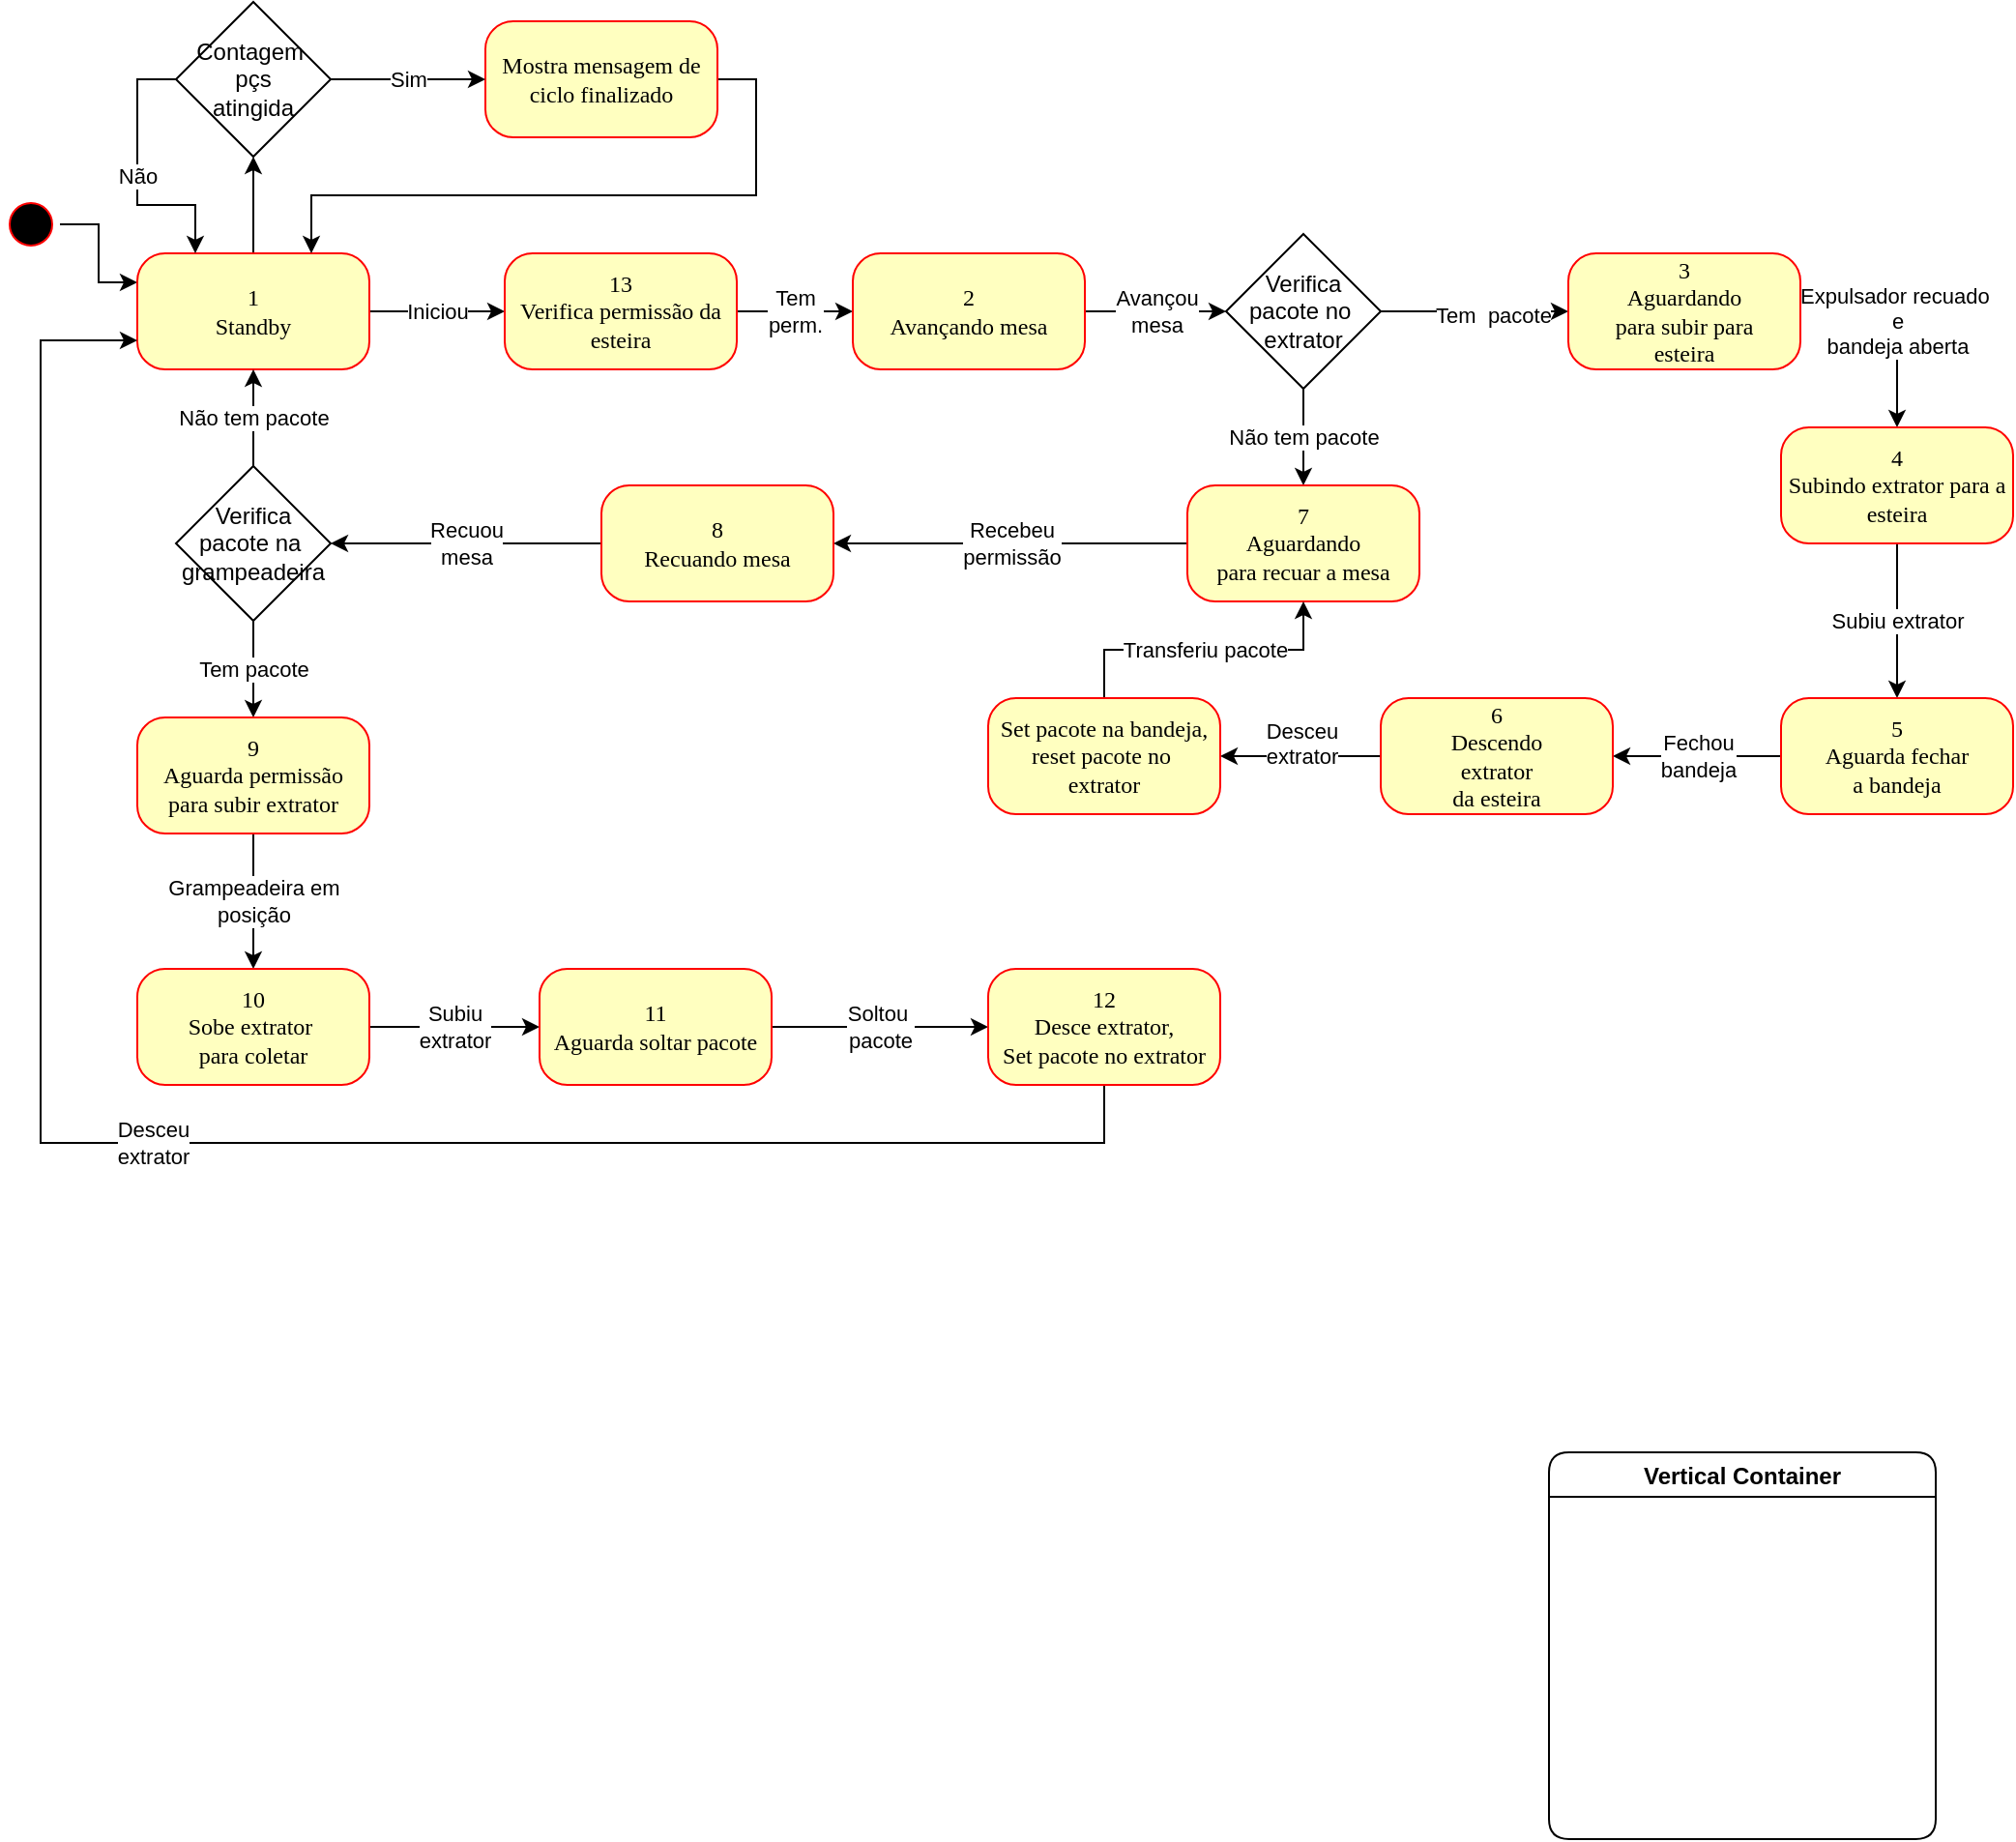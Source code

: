 <mxfile version="20.6.0" type="github">
  <diagram name="Page-1" id="58cdce13-f638-feb5-8d6f-7d28b1aa9fa0">
    <mxGraphModel dx="898" dy="510" grid="1" gridSize="10" guides="1" tooltips="1" connect="1" arrows="1" fold="1" page="1" pageScale="1" pageWidth="1100" pageHeight="850" background="none" math="0" shadow="0">
      <root>
        <mxCell id="0" />
        <mxCell id="1" parent="0" />
        <mxCell id="8N6I14WKacHsOnJNkDoR-93" style="edgeStyle=orthogonalEdgeStyle;rounded=0;orthogonalLoop=1;jettySize=auto;html=1;exitX=0;exitY=0.5;exitDx=0;exitDy=0;entryX=0;entryY=0.25;entryDx=0;entryDy=0;" parent="1" source="382b91b5511bd0f7-1" target="382b91b5511bd0f7-6" edge="1">
          <mxGeometry relative="1" as="geometry" />
        </mxCell>
        <mxCell id="382b91b5511bd0f7-1" value="" style="ellipse;html=1;shape=startState;fillColor=#000000;strokeColor=#ff0000;rounded=1;shadow=0;comic=0;labelBackgroundColor=none;fontFamily=Verdana;fontSize=12;fontColor=#000000;align=center;direction=west;" parent="1" vertex="1">
          <mxGeometry x="40" y="100" width="30" height="30" as="geometry" />
        </mxCell>
        <mxCell id="8N6I14WKacHsOnJNkDoR-80" value="Tem&lt;br&gt;perm." style="edgeStyle=orthogonalEdgeStyle;rounded=0;orthogonalLoop=1;jettySize=auto;html=1;exitX=1;exitY=0.5;exitDx=0;exitDy=0;startArrow=none;" parent="1" source="Hq3AqEMyQQPPXSv5HUvZ-1" target="382b91b5511bd0f7-7" edge="1">
          <mxGeometry relative="1" as="geometry">
            <mxPoint x="270" y="60" as="targetPoint" />
          </mxGeometry>
        </mxCell>
        <mxCell id="-9OwRvuo03_8MSpaAuux-5" style="edgeStyle=orthogonalEdgeStyle;rounded=0;orthogonalLoop=1;jettySize=auto;html=1;exitX=0.5;exitY=0;exitDx=0;exitDy=0;entryX=0.5;entryY=1;entryDx=0;entryDy=0;" parent="1" source="382b91b5511bd0f7-6" target="-9OwRvuo03_8MSpaAuux-3" edge="1">
          <mxGeometry relative="1" as="geometry" />
        </mxCell>
        <mxCell id="Hq3AqEMyQQPPXSv5HUvZ-3" value="Iniciou" style="edgeStyle=orthogonalEdgeStyle;rounded=0;orthogonalLoop=1;jettySize=auto;html=1;" edge="1" parent="1" source="382b91b5511bd0f7-6" target="Hq3AqEMyQQPPXSv5HUvZ-1">
          <mxGeometry relative="1" as="geometry" />
        </mxCell>
        <mxCell id="382b91b5511bd0f7-6" value="1&lt;br&gt;Standby" style="rounded=1;whiteSpace=wrap;html=1;arcSize=24;fillColor=#ffffc0;strokeColor=#ff0000;shadow=0;comic=0;labelBackgroundColor=none;fontFamily=Verdana;fontSize=12;fontColor=#000000;align=center;" parent="1" vertex="1">
          <mxGeometry x="110" y="130" width="120" height="60" as="geometry" />
        </mxCell>
        <mxCell id="8N6I14WKacHsOnJNkDoR-79" value="Avançou&lt;br&gt;mesa" style="edgeStyle=orthogonalEdgeStyle;rounded=0;orthogonalLoop=1;jettySize=auto;html=1;exitX=1;exitY=0.5;exitDx=0;exitDy=0;entryX=0;entryY=0.5;entryDx=0;entryDy=0;" parent="1" source="382b91b5511bd0f7-7" target="8N6I14WKacHsOnJNkDoR-22" edge="1">
          <mxGeometry relative="1" as="geometry" />
        </mxCell>
        <mxCell id="382b91b5511bd0f7-7" value="2&lt;br&gt;Avançando mesa" style="rounded=1;whiteSpace=wrap;html=1;arcSize=24;fillColor=#ffffc0;strokeColor=#ff0000;shadow=0;comic=0;labelBackgroundColor=none;fontFamily=Verdana;fontSize=12;fontColor=#000000;align=center;" parent="1" vertex="1">
          <mxGeometry x="480" y="130" width="120" height="60" as="geometry" />
        </mxCell>
        <mxCell id="8N6I14WKacHsOnJNkDoR-28" style="edgeStyle=orthogonalEdgeStyle;rounded=0;orthogonalLoop=1;jettySize=auto;html=1;exitX=1;exitY=0.5;exitDx=0;exitDy=0;" parent="1" source="8N6I14WKacHsOnJNkDoR-22" target="8N6I14WKacHsOnJNkDoR-27" edge="1">
          <mxGeometry relative="1" as="geometry" />
        </mxCell>
        <mxCell id="8N6I14WKacHsOnJNkDoR-31" value="Tem&amp;nbsp; pacote" style="edgeLabel;html=1;align=center;verticalAlign=middle;resizable=0;points=[];" parent="8N6I14WKacHsOnJNkDoR-28" vertex="1" connectable="0">
          <mxGeometry x="0.214" y="-2" relative="1" as="geometry">
            <mxPoint x="-1" as="offset" />
          </mxGeometry>
        </mxCell>
        <mxCell id="8N6I14WKacHsOnJNkDoR-45" value="Não tem pacote" style="edgeStyle=orthogonalEdgeStyle;rounded=0;orthogonalLoop=1;jettySize=auto;html=1;exitX=0.5;exitY=1;exitDx=0;exitDy=0;entryX=0.5;entryY=0;entryDx=0;entryDy=0;" parent="1" source="8N6I14WKacHsOnJNkDoR-22" target="8N6I14WKacHsOnJNkDoR-41" edge="1">
          <mxGeometry relative="1" as="geometry" />
        </mxCell>
        <mxCell id="8N6I14WKacHsOnJNkDoR-22" value="Verifica&lt;br&gt;pacote no&amp;nbsp;&lt;br&gt;extrator" style="rhombus;whiteSpace=wrap;html=1;" parent="1" vertex="1">
          <mxGeometry x="673" y="120" width="80" height="80" as="geometry" />
        </mxCell>
        <mxCell id="8N6I14WKacHsOnJNkDoR-47" value="Expulsador recuado&amp;nbsp;&lt;br&gt;e&lt;br&gt;bandeja aberta" style="edgeStyle=orthogonalEdgeStyle;rounded=0;orthogonalLoop=1;jettySize=auto;html=1;exitX=1;exitY=0.5;exitDx=0;exitDy=0;entryX=0.5;entryY=0;entryDx=0;entryDy=0;" parent="1" source="8N6I14WKacHsOnJNkDoR-27" target="8N6I14WKacHsOnJNkDoR-46" edge="1">
          <mxGeometry relative="1" as="geometry" />
        </mxCell>
        <mxCell id="8N6I14WKacHsOnJNkDoR-27" value="3&lt;br&gt;Aguardando&lt;br&gt;para subir para&lt;br&gt;esteira" style="rounded=1;whiteSpace=wrap;html=1;arcSize=24;fillColor=#ffffc0;strokeColor=#ff0000;shadow=0;comic=0;labelBackgroundColor=none;fontFamily=Verdana;fontSize=12;fontColor=#000000;align=center;" parent="1" vertex="1">
          <mxGeometry x="850" y="130" width="120" height="60" as="geometry" />
        </mxCell>
        <mxCell id="8N6I14WKacHsOnJNkDoR-61" value="Recebeu&lt;br&gt;permissão" style="edgeStyle=orthogonalEdgeStyle;rounded=0;orthogonalLoop=1;jettySize=auto;html=1;" parent="1" source="8N6I14WKacHsOnJNkDoR-41" target="8N6I14WKacHsOnJNkDoR-60" edge="1">
          <mxGeometry relative="1" as="geometry" />
        </mxCell>
        <mxCell id="8N6I14WKacHsOnJNkDoR-41" value="7&lt;br&gt;Aguardando&lt;br&gt;para recuar a mesa" style="rounded=1;whiteSpace=wrap;html=1;arcSize=24;fillColor=#ffffc0;strokeColor=#ff0000;shadow=0;comic=0;labelBackgroundColor=none;fontFamily=Verdana;fontSize=12;fontColor=#000000;align=center;" parent="1" vertex="1">
          <mxGeometry x="653" y="250" width="120" height="60" as="geometry" />
        </mxCell>
        <mxCell id="8N6I14WKacHsOnJNkDoR-49" value="Subiu extrator" style="edgeStyle=orthogonalEdgeStyle;rounded=0;orthogonalLoop=1;jettySize=auto;html=1;" parent="1" source="8N6I14WKacHsOnJNkDoR-46" target="8N6I14WKacHsOnJNkDoR-48" edge="1">
          <mxGeometry relative="1" as="geometry" />
        </mxCell>
        <mxCell id="8N6I14WKacHsOnJNkDoR-46" value="4&lt;br&gt;Subindo extrator para a esteira" style="rounded=1;whiteSpace=wrap;html=1;arcSize=24;fillColor=#ffffc0;strokeColor=#ff0000;shadow=0;comic=0;labelBackgroundColor=none;fontFamily=Verdana;fontSize=12;fontColor=#000000;align=center;" parent="1" vertex="1">
          <mxGeometry x="960" y="220" width="120" height="60" as="geometry" />
        </mxCell>
        <mxCell id="8N6I14WKacHsOnJNkDoR-52" value="Fechou&lt;br&gt;bandeja" style="edgeStyle=orthogonalEdgeStyle;rounded=0;orthogonalLoop=1;jettySize=auto;html=1;entryX=1;entryY=0.5;entryDx=0;entryDy=0;" parent="1" source="8N6I14WKacHsOnJNkDoR-48" target="8N6I14WKacHsOnJNkDoR-50" edge="1">
          <mxGeometry relative="1" as="geometry" />
        </mxCell>
        <mxCell id="8N6I14WKacHsOnJNkDoR-48" value="5&lt;br&gt;Aguarda fechar&lt;br&gt;a bandeja" style="rounded=1;whiteSpace=wrap;html=1;arcSize=24;fillColor=#ffffc0;strokeColor=#ff0000;shadow=0;comic=0;labelBackgroundColor=none;fontFamily=Verdana;fontSize=12;fontColor=#000000;align=center;" parent="1" vertex="1">
          <mxGeometry x="960" y="360" width="120" height="60" as="geometry" />
        </mxCell>
        <mxCell id="8N6I14WKacHsOnJNkDoR-58" value="&#xa;&lt;span style=&quot;color: rgb(0, 0, 0); font-family: Helvetica; font-size: 11px; font-style: normal; font-variant-ligatures: normal; font-variant-caps: normal; font-weight: 400; letter-spacing: normal; orphans: 2; text-align: center; text-indent: 0px; text-transform: none; widows: 2; word-spacing: 0px; -webkit-text-stroke-width: 0px; background-color: rgb(255, 255, 255); text-decoration-thickness: initial; text-decoration-style: initial; text-decoration-color: initial; float: none; display: inline !important;&quot;&gt;Desceu&lt;/span&gt;&lt;br style=&quot;color: rgb(0, 0, 0); font-family: Helvetica; font-size: 11px; font-style: normal; font-variant-ligatures: normal; font-variant-caps: normal; font-weight: 400; letter-spacing: normal; orphans: 2; text-align: center; text-indent: 0px; text-transform: none; widows: 2; word-spacing: 0px; -webkit-text-stroke-width: 0px; text-decoration-thickness: initial; text-decoration-style: initial; text-decoration-color: initial;&quot;&gt;&lt;span style=&quot;color: rgb(0, 0, 0); font-family: Helvetica; font-size: 11px; font-style: normal; font-variant-ligatures: normal; font-variant-caps: normal; font-weight: 400; letter-spacing: normal; orphans: 2; text-align: center; text-indent: 0px; text-transform: none; widows: 2; word-spacing: 0px; -webkit-text-stroke-width: 0px; background-color: rgb(255, 255, 255); text-decoration-thickness: initial; text-decoration-style: initial; text-decoration-color: initial; float: none; display: inline !important;&quot;&gt;extrator&lt;/span&gt;&#xa;&#xa;" style="edgeStyle=orthogonalEdgeStyle;rounded=0;orthogonalLoop=1;jettySize=auto;html=1;" parent="1" source="8N6I14WKacHsOnJNkDoR-50" target="8N6I14WKacHsOnJNkDoR-57" edge="1">
          <mxGeometry relative="1" as="geometry" />
        </mxCell>
        <mxCell id="8N6I14WKacHsOnJNkDoR-50" value="6&lt;br&gt;Descendo&lt;br&gt;extrator&lt;br&gt;da esteira" style="rounded=1;whiteSpace=wrap;html=1;arcSize=24;fillColor=#ffffc0;strokeColor=#ff0000;shadow=0;comic=0;labelBackgroundColor=none;fontFamily=Verdana;fontSize=12;fontColor=#000000;align=center;" parent="1" vertex="1">
          <mxGeometry x="753" y="360" width="120" height="60" as="geometry" />
        </mxCell>
        <mxCell id="8N6I14WKacHsOnJNkDoR-54" value="Vertical Container" style="swimlane;rounded=1;" parent="1" vertex="1">
          <mxGeometry x="840" y="750" width="200" height="200" as="geometry" />
        </mxCell>
        <mxCell id="8N6I14WKacHsOnJNkDoR-59" value="Transferiu pacote" style="edgeStyle=orthogonalEdgeStyle;rounded=0;orthogonalLoop=1;jettySize=auto;html=1;" parent="1" source="8N6I14WKacHsOnJNkDoR-57" target="8N6I14WKacHsOnJNkDoR-41" edge="1">
          <mxGeometry relative="1" as="geometry" />
        </mxCell>
        <mxCell id="8N6I14WKacHsOnJNkDoR-57" value="Set pacote na bandeja,&lt;br&gt;reset pacote no&amp;nbsp;&lt;br&gt;extrator" style="rounded=1;whiteSpace=wrap;html=1;arcSize=24;fillColor=#ffffc0;strokeColor=#ff0000;shadow=0;comic=0;labelBackgroundColor=none;fontFamily=Verdana;fontSize=12;fontColor=#000000;align=center;" parent="1" vertex="1">
          <mxGeometry x="550" y="360" width="120" height="60" as="geometry" />
        </mxCell>
        <mxCell id="8N6I14WKacHsOnJNkDoR-64" value="Recuou&lt;br&gt;mesa" style="edgeStyle=orthogonalEdgeStyle;rounded=0;orthogonalLoop=1;jettySize=auto;html=1;" parent="1" source="8N6I14WKacHsOnJNkDoR-60" target="8N6I14WKacHsOnJNkDoR-63" edge="1">
          <mxGeometry relative="1" as="geometry" />
        </mxCell>
        <mxCell id="8N6I14WKacHsOnJNkDoR-60" value="8&lt;br&gt;Recuando mesa" style="rounded=1;whiteSpace=wrap;html=1;arcSize=24;fillColor=#ffffc0;strokeColor=#ff0000;shadow=0;comic=0;labelBackgroundColor=none;fontFamily=Verdana;fontSize=12;fontColor=#000000;align=center;" parent="1" vertex="1">
          <mxGeometry x="350" y="250" width="120" height="60" as="geometry" />
        </mxCell>
        <mxCell id="8N6I14WKacHsOnJNkDoR-66" value="Tem pacote" style="edgeStyle=orthogonalEdgeStyle;rounded=0;orthogonalLoop=1;jettySize=auto;html=1;" parent="1" source="8N6I14WKacHsOnJNkDoR-63" target="8N6I14WKacHsOnJNkDoR-65" edge="1">
          <mxGeometry relative="1" as="geometry" />
        </mxCell>
        <mxCell id="8N6I14WKacHsOnJNkDoR-67" value="Não tem pacote" style="edgeStyle=orthogonalEdgeStyle;rounded=0;orthogonalLoop=1;jettySize=auto;html=1;" parent="1" source="8N6I14WKacHsOnJNkDoR-63" target="382b91b5511bd0f7-6" edge="1">
          <mxGeometry relative="1" as="geometry" />
        </mxCell>
        <mxCell id="8N6I14WKacHsOnJNkDoR-63" value="Verifica&lt;br&gt;pacote na&amp;nbsp;&lt;br&gt;grampeadeira" style="rhombus;whiteSpace=wrap;html=1;" parent="1" vertex="1">
          <mxGeometry x="130" y="240" width="80" height="80" as="geometry" />
        </mxCell>
        <mxCell id="8N6I14WKacHsOnJNkDoR-69" value="Grampeadeira em&lt;br&gt;posição" style="edgeStyle=orthogonalEdgeStyle;rounded=0;orthogonalLoop=1;jettySize=auto;html=1;" parent="1" source="8N6I14WKacHsOnJNkDoR-65" target="8N6I14WKacHsOnJNkDoR-68" edge="1">
          <mxGeometry relative="1" as="geometry" />
        </mxCell>
        <mxCell id="8N6I14WKacHsOnJNkDoR-65" value="9&lt;br&gt;Aguarda permissão&lt;br&gt;para subir extrator" style="rounded=1;whiteSpace=wrap;html=1;arcSize=24;fillColor=#ffffc0;strokeColor=#ff0000;shadow=0;comic=0;labelBackgroundColor=none;fontFamily=Verdana;fontSize=12;fontColor=#000000;align=center;" parent="1" vertex="1">
          <mxGeometry x="110" y="370" width="120" height="60" as="geometry" />
        </mxCell>
        <mxCell id="8N6I14WKacHsOnJNkDoR-71" value="Subiu&lt;br&gt;extrator" style="edgeStyle=orthogonalEdgeStyle;rounded=0;orthogonalLoop=1;jettySize=auto;html=1;" parent="1" source="8N6I14WKacHsOnJNkDoR-68" target="8N6I14WKacHsOnJNkDoR-70" edge="1">
          <mxGeometry relative="1" as="geometry" />
        </mxCell>
        <mxCell id="8N6I14WKacHsOnJNkDoR-68" value="10&lt;br&gt;Sobe extrator&amp;nbsp;&lt;br&gt;para coletar" style="rounded=1;whiteSpace=wrap;html=1;arcSize=24;fillColor=#ffffc0;strokeColor=#ff0000;shadow=0;comic=0;labelBackgroundColor=none;fontFamily=Verdana;fontSize=12;fontColor=#000000;align=center;" parent="1" vertex="1">
          <mxGeometry x="110" y="500" width="120" height="60" as="geometry" />
        </mxCell>
        <mxCell id="8N6I14WKacHsOnJNkDoR-73" value="Soltou&amp;nbsp;&lt;br&gt;pacote" style="edgeStyle=orthogonalEdgeStyle;rounded=0;orthogonalLoop=1;jettySize=auto;html=1;" parent="1" source="8N6I14WKacHsOnJNkDoR-70" target="8N6I14WKacHsOnJNkDoR-72" edge="1">
          <mxGeometry relative="1" as="geometry" />
        </mxCell>
        <mxCell id="8N6I14WKacHsOnJNkDoR-70" value="11&lt;br&gt;Aguarda soltar pacote" style="rounded=1;whiteSpace=wrap;html=1;arcSize=24;fillColor=#ffffc0;strokeColor=#ff0000;shadow=0;comic=0;labelBackgroundColor=none;fontFamily=Verdana;fontSize=12;fontColor=#000000;align=center;" parent="1" vertex="1">
          <mxGeometry x="318" y="500" width="120" height="60" as="geometry" />
        </mxCell>
        <mxCell id="8N6I14WKacHsOnJNkDoR-96" value="Desceu&lt;br&gt;extrator" style="edgeStyle=orthogonalEdgeStyle;rounded=0;orthogonalLoop=1;jettySize=auto;html=1;exitX=0.5;exitY=1;exitDx=0;exitDy=0;entryX=0;entryY=0.75;entryDx=0;entryDy=0;" parent="1" source="8N6I14WKacHsOnJNkDoR-72" target="382b91b5511bd0f7-6" edge="1">
          <mxGeometry relative="1" as="geometry">
            <Array as="points">
              <mxPoint x="610" y="590" />
              <mxPoint x="60" y="590" />
              <mxPoint x="60" y="175" />
            </Array>
          </mxGeometry>
        </mxCell>
        <mxCell id="8N6I14WKacHsOnJNkDoR-72" value="12&lt;br&gt;Desce extrator,&lt;br&gt;Set pacote no extrator" style="rounded=1;whiteSpace=wrap;html=1;arcSize=24;fillColor=#ffffc0;strokeColor=#ff0000;shadow=0;comic=0;labelBackgroundColor=none;fontFamily=Verdana;fontSize=12;fontColor=#000000;align=center;" parent="1" vertex="1">
          <mxGeometry x="550" y="500" width="120" height="60" as="geometry" />
        </mxCell>
        <mxCell id="-9OwRvuo03_8MSpaAuux-6" style="edgeStyle=orthogonalEdgeStyle;rounded=0;orthogonalLoop=1;jettySize=auto;html=1;exitX=1;exitY=0.5;exitDx=0;exitDy=0;entryX=0.75;entryY=0;entryDx=0;entryDy=0;" parent="1" source="-9OwRvuo03_8MSpaAuux-1" target="382b91b5511bd0f7-6" edge="1">
          <mxGeometry relative="1" as="geometry" />
        </mxCell>
        <mxCell id="-9OwRvuo03_8MSpaAuux-1" value="Mostra mensagem de ciclo finalizado" style="rounded=1;whiteSpace=wrap;html=1;arcSize=24;fillColor=#ffffc0;strokeColor=#ff0000;shadow=0;comic=0;labelBackgroundColor=none;fontFamily=Verdana;fontSize=12;fontColor=#000000;align=center;" parent="1" vertex="1">
          <mxGeometry x="290" y="10" width="120" height="60" as="geometry" />
        </mxCell>
        <mxCell id="-9OwRvuo03_8MSpaAuux-4" value="Sim" style="edgeStyle=orthogonalEdgeStyle;rounded=0;orthogonalLoop=1;jettySize=auto;html=1;exitX=1;exitY=0.5;exitDx=0;exitDy=0;" parent="1" source="-9OwRvuo03_8MSpaAuux-3" target="-9OwRvuo03_8MSpaAuux-1" edge="1">
          <mxGeometry relative="1" as="geometry" />
        </mxCell>
        <mxCell id="-9OwRvuo03_8MSpaAuux-7" value="Não" style="edgeStyle=orthogonalEdgeStyle;rounded=0;orthogonalLoop=1;jettySize=auto;html=1;exitX=0;exitY=0.5;exitDx=0;exitDy=0;entryX=0.25;entryY=0;entryDx=0;entryDy=0;" parent="1" source="-9OwRvuo03_8MSpaAuux-3" target="382b91b5511bd0f7-6" edge="1">
          <mxGeometry relative="1" as="geometry" />
        </mxCell>
        <mxCell id="-9OwRvuo03_8MSpaAuux-3" value="Contagem&amp;nbsp;&lt;br&gt;pçs&lt;br&gt;atingida" style="rhombus;whiteSpace=wrap;html=1;" parent="1" vertex="1">
          <mxGeometry x="130" width="80" height="80" as="geometry" />
        </mxCell>
        <mxCell id="Hq3AqEMyQQPPXSv5HUvZ-1" value="13&lt;br&gt;Verifica permissão da esteira" style="rounded=1;whiteSpace=wrap;html=1;arcSize=24;fillColor=#ffffc0;strokeColor=#ff0000;shadow=0;comic=0;labelBackgroundColor=none;fontFamily=Verdana;fontSize=12;fontColor=#000000;align=center;" vertex="1" parent="1">
          <mxGeometry x="300" y="130" width="120" height="60" as="geometry" />
        </mxCell>
      </root>
    </mxGraphModel>
  </diagram>
</mxfile>
